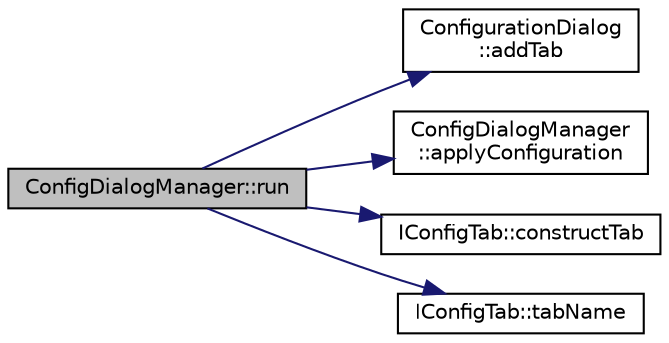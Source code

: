 digraph "ConfigDialogManager::run"
{
 // LATEX_PDF_SIZE
  edge [fontname="Helvetica",fontsize="10",labelfontname="Helvetica",labelfontsize="10"];
  node [fontname="Helvetica",fontsize="10",shape=record];
  rankdir="LR";
  Node1 [label="ConfigDialogManager::run",height=0.2,width=0.4,color="black", fillcolor="grey75", style="filled", fontcolor="black",tooltip=" "];
  Node1 -> Node2 [color="midnightblue",fontsize="10",style="solid",fontname="Helvetica"];
  Node2 [label="ConfigurationDialog\l::addTab",height=0.2,width=0.4,color="black", fillcolor="white", style="filled",URL="$class_configuration_dialog.html#a8a37b14fe4218ae683b98e369ddbffce",tooltip=" "];
  Node1 -> Node3 [color="midnightblue",fontsize="10",style="solid",fontname="Helvetica"];
  Node3 [label="ConfigDialogManager\l::applyConfiguration",height=0.2,width=0.4,color="black", fillcolor="white", style="filled",URL="$class_config_dialog_manager.html#a670240a09944a065546d046d9e145620",tooltip=" "];
  Node1 -> Node4 [color="midnightblue",fontsize="10",style="solid",fontname="Helvetica"];
  Node4 [label="IConfigTab::constructTab",height=0.2,width=0.4,color="black", fillcolor="white", style="filled",URL="$struct_i_config_tab.html#a2993b5270539c8bb6e35e6c2f56a4318",tooltip=" "];
  Node1 -> Node5 [color="midnightblue",fontsize="10",style="solid",fontname="Helvetica"];
  Node5 [label="IConfigTab::tabName",height=0.2,width=0.4,color="black", fillcolor="white", style="filled",URL="$struct_i_config_tab.html#ae3ff53f77f92aeea78f86fdfb2215a4a",tooltip=" "];
}
